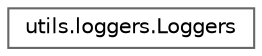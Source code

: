 digraph "Graphical Class Hierarchy"
{
 // LATEX_PDF_SIZE
  bgcolor="transparent";
  edge [fontname=Helvetica,fontsize=10,labelfontname=Helvetica,labelfontsize=10];
  node [fontname=Helvetica,fontsize=10,shape=box,height=0.2,width=0.4];
  rankdir="LR";
  Node0 [id="Node000000",label="utils.loggers.Loggers",height=0.2,width=0.4,color="grey40", fillcolor="white", style="filled",URL="$classutils_1_1loggers_1_1_loggers.html",tooltip=" "];
}
